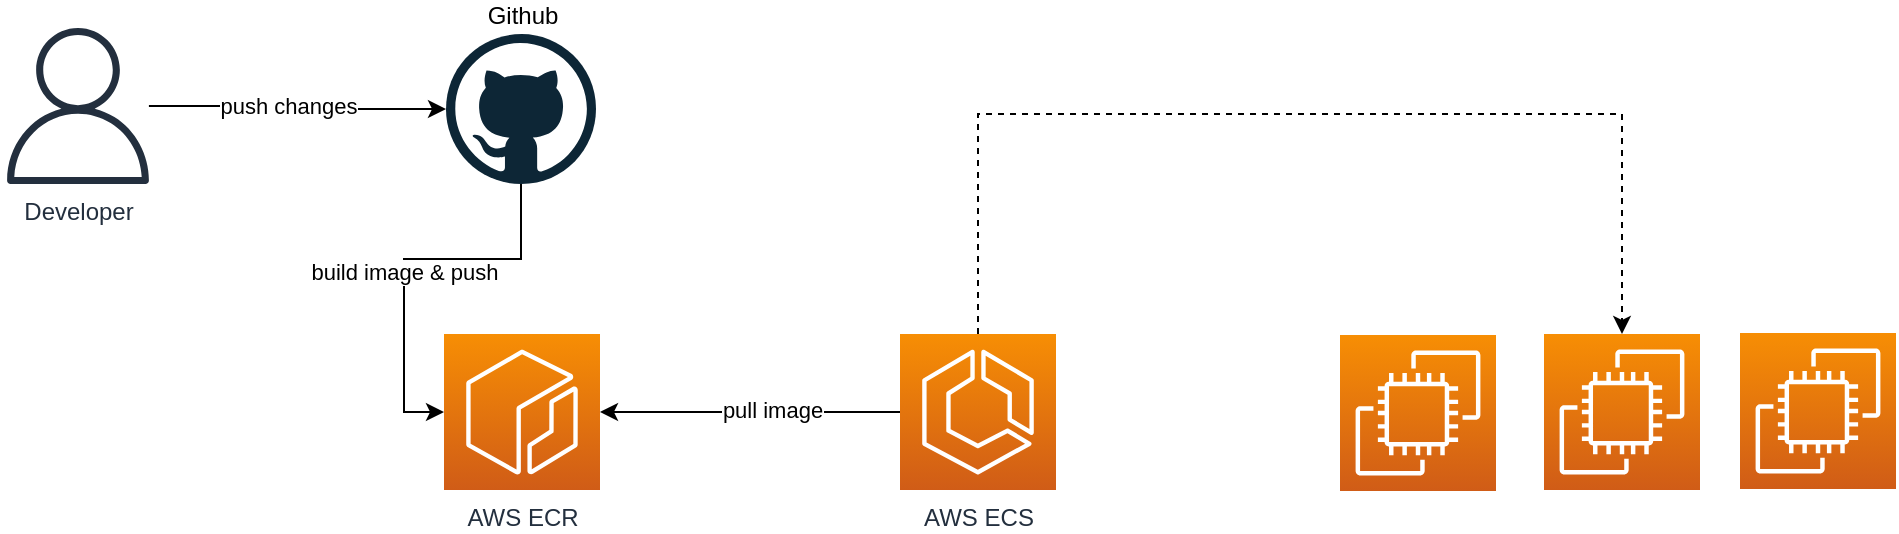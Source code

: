 <mxfile version="15.4.0" type="device"><diagram id="Th-D7L5blDi9pY7P5oev" name="Page-1"><mxGraphModel dx="2012" dy="685" grid="1" gridSize="10" guides="1" tooltips="1" connect="1" arrows="1" fold="1" page="1" pageScale="1" pageWidth="827" pageHeight="1169" math="0" shadow="0"><root><mxCell id="0"/><mxCell id="1" parent="0"/><mxCell id="GThTn7eFioHGDB3DzrY0-1" value="AWS ECR" style="sketch=0;points=[[0,0,0],[0.25,0,0],[0.5,0,0],[0.75,0,0],[1,0,0],[0,1,0],[0.25,1,0],[0.5,1,0],[0.75,1,0],[1,1,0],[0,0.25,0],[0,0.5,0],[0,0.75,0],[1,0.25,0],[1,0.5,0],[1,0.75,0]];outlineConnect=0;fontColor=#232F3E;gradientColor=#F78E04;gradientDirection=north;fillColor=#D05C17;strokeColor=#ffffff;dashed=0;verticalLabelPosition=bottom;verticalAlign=top;align=center;html=1;fontSize=12;fontStyle=0;aspect=fixed;shape=mxgraph.aws4.resourceIcon;resIcon=mxgraph.aws4.ecr;" vertex="1" parent="1"><mxGeometry x="132" y="240" width="78" height="78" as="geometry"/></mxCell><mxCell id="GThTn7eFioHGDB3DzrY0-8" style="edgeStyle=orthogonalEdgeStyle;rounded=0;orthogonalLoop=1;jettySize=auto;html=1;" edge="1" parent="1" source="GThTn7eFioHGDB3DzrY0-2" target="GThTn7eFioHGDB3DzrY0-1"><mxGeometry relative="1" as="geometry"/></mxCell><mxCell id="GThTn7eFioHGDB3DzrY0-15" value="pull image" style="edgeLabel;html=1;align=center;verticalAlign=middle;resizable=0;points=[];" vertex="1" connectable="0" parent="GThTn7eFioHGDB3DzrY0-8"><mxGeometry x="-0.14" y="-1" relative="1" as="geometry"><mxPoint as="offset"/></mxGeometry></mxCell><mxCell id="GThTn7eFioHGDB3DzrY0-16" style="edgeStyle=orthogonalEdgeStyle;rounded=0;orthogonalLoop=1;jettySize=auto;html=1;entryX=0.5;entryY=0;entryDx=0;entryDy=0;entryPerimeter=0;dashed=1;" edge="1" parent="1" source="GThTn7eFioHGDB3DzrY0-2" target="GThTn7eFioHGDB3DzrY0-13"><mxGeometry relative="1" as="geometry"><Array as="points"><mxPoint x="399" y="130"/><mxPoint x="721" y="130"/></Array></mxGeometry></mxCell><mxCell id="GThTn7eFioHGDB3DzrY0-2" value="AWS ECS" style="sketch=0;points=[[0,0,0],[0.25,0,0],[0.5,0,0],[0.75,0,0],[1,0,0],[0,1,0],[0.25,1,0],[0.5,1,0],[0.75,1,0],[1,1,0],[0,0.25,0],[0,0.5,0],[0,0.75,0],[1,0.25,0],[1,0.5,0],[1,0.75,0]];outlineConnect=0;fontColor=#232F3E;gradientColor=#F78E04;gradientDirection=north;fillColor=#D05C17;strokeColor=#ffffff;dashed=0;verticalLabelPosition=bottom;verticalAlign=top;align=center;html=1;fontSize=12;fontStyle=0;aspect=fixed;shape=mxgraph.aws4.resourceIcon;resIcon=mxgraph.aws4.ecs;" vertex="1" parent="1"><mxGeometry x="360" y="240" width="78" height="78" as="geometry"/></mxCell><mxCell id="GThTn7eFioHGDB3DzrY0-3" value="" style="sketch=0;points=[[0,0,0],[0.25,0,0],[0.5,0,0],[0.75,0,0],[1,0,0],[0,1,0],[0.25,1,0],[0.5,1,0],[0.75,1,0],[1,1,0],[0,0.25,0],[0,0.5,0],[0,0.75,0],[1,0.25,0],[1,0.5,0],[1,0.75,0]];outlineConnect=0;fontColor=#232F3E;gradientColor=#F78E04;gradientDirection=north;fillColor=#D05C17;strokeColor=#ffffff;dashed=0;verticalLabelPosition=bottom;verticalAlign=top;align=center;html=1;fontSize=12;fontStyle=0;aspect=fixed;shape=mxgraph.aws4.resourceIcon;resIcon=mxgraph.aws4.ec2;" vertex="1" parent="1"><mxGeometry x="580" y="240.5" width="78" height="78" as="geometry"/></mxCell><mxCell id="GThTn7eFioHGDB3DzrY0-6" style="edgeStyle=orthogonalEdgeStyle;rounded=0;orthogonalLoop=1;jettySize=auto;html=1;entryX=0;entryY=0.5;entryDx=0;entryDy=0;entryPerimeter=0;" edge="1" parent="1" source="GThTn7eFioHGDB3DzrY0-4" target="GThTn7eFioHGDB3DzrY0-1"><mxGeometry relative="1" as="geometry"/></mxCell><mxCell id="GThTn7eFioHGDB3DzrY0-12" value="build image &amp;amp; push" style="edgeLabel;html=1;align=center;verticalAlign=middle;resizable=0;points=[];" vertex="1" connectable="0" parent="GThTn7eFioHGDB3DzrY0-6"><mxGeometry x="0.062" relative="1" as="geometry"><mxPoint as="offset"/></mxGeometry></mxCell><mxCell id="GThTn7eFioHGDB3DzrY0-4" value="Github" style="dashed=0;outlineConnect=0;html=1;align=center;labelPosition=center;verticalLabelPosition=top;verticalAlign=bottom;shape=mxgraph.weblogos.github" vertex="1" parent="1"><mxGeometry x="133" y="90" width="75" height="75" as="geometry"/></mxCell><mxCell id="GThTn7eFioHGDB3DzrY0-10" style="edgeStyle=orthogonalEdgeStyle;rounded=0;orthogonalLoop=1;jettySize=auto;html=1;" edge="1" parent="1" source="GThTn7eFioHGDB3DzrY0-9" target="GThTn7eFioHGDB3DzrY0-4"><mxGeometry relative="1" as="geometry"/></mxCell><mxCell id="GThTn7eFioHGDB3DzrY0-11" value="push changes" style="edgeLabel;html=1;align=center;verticalAlign=middle;resizable=0;points=[];" vertex="1" connectable="0" parent="GThTn7eFioHGDB3DzrY0-10"><mxGeometry x="-0.073" relative="1" as="geometry"><mxPoint as="offset"/></mxGeometry></mxCell><mxCell id="GThTn7eFioHGDB3DzrY0-9" value="Developer" style="sketch=0;outlineConnect=0;fontColor=#232F3E;gradientColor=none;fillColor=#232F3E;strokeColor=none;dashed=0;verticalLabelPosition=bottom;verticalAlign=top;align=center;html=1;fontSize=12;fontStyle=0;aspect=fixed;pointerEvents=1;shape=mxgraph.aws4.user;" vertex="1" parent="1"><mxGeometry x="-90" y="87" width="78" height="78" as="geometry"/></mxCell><mxCell id="GThTn7eFioHGDB3DzrY0-13" value="" style="sketch=0;points=[[0,0,0],[0.25,0,0],[0.5,0,0],[0.75,0,0],[1,0,0],[0,1,0],[0.25,1,0],[0.5,1,0],[0.75,1,0],[1,1,0],[0,0.25,0],[0,0.5,0],[0,0.75,0],[1,0.25,0],[1,0.5,0],[1,0.75,0]];outlineConnect=0;fontColor=#232F3E;gradientColor=#F78E04;gradientDirection=north;fillColor=#D05C17;strokeColor=#ffffff;dashed=0;verticalLabelPosition=bottom;verticalAlign=top;align=center;html=1;fontSize=12;fontStyle=0;aspect=fixed;shape=mxgraph.aws4.resourceIcon;resIcon=mxgraph.aws4.ec2;" vertex="1" parent="1"><mxGeometry x="682" y="240" width="78" height="78" as="geometry"/></mxCell><mxCell id="GThTn7eFioHGDB3DzrY0-14" value="" style="sketch=0;points=[[0,0,0],[0.25,0,0],[0.5,0,0],[0.75,0,0],[1,0,0],[0,1,0],[0.25,1,0],[0.5,1,0],[0.75,1,0],[1,1,0],[0,0.25,0],[0,0.5,0],[0,0.75,0],[1,0.25,0],[1,0.5,0],[1,0.75,0]];outlineConnect=0;fontColor=#232F3E;gradientColor=#F78E04;gradientDirection=north;fillColor=#D05C17;strokeColor=#ffffff;dashed=0;verticalLabelPosition=bottom;verticalAlign=top;align=center;html=1;fontSize=12;fontStyle=0;aspect=fixed;shape=mxgraph.aws4.resourceIcon;resIcon=mxgraph.aws4.ec2;" vertex="1" parent="1"><mxGeometry x="780" y="239.5" width="78" height="78" as="geometry"/></mxCell></root></mxGraphModel></diagram></mxfile>